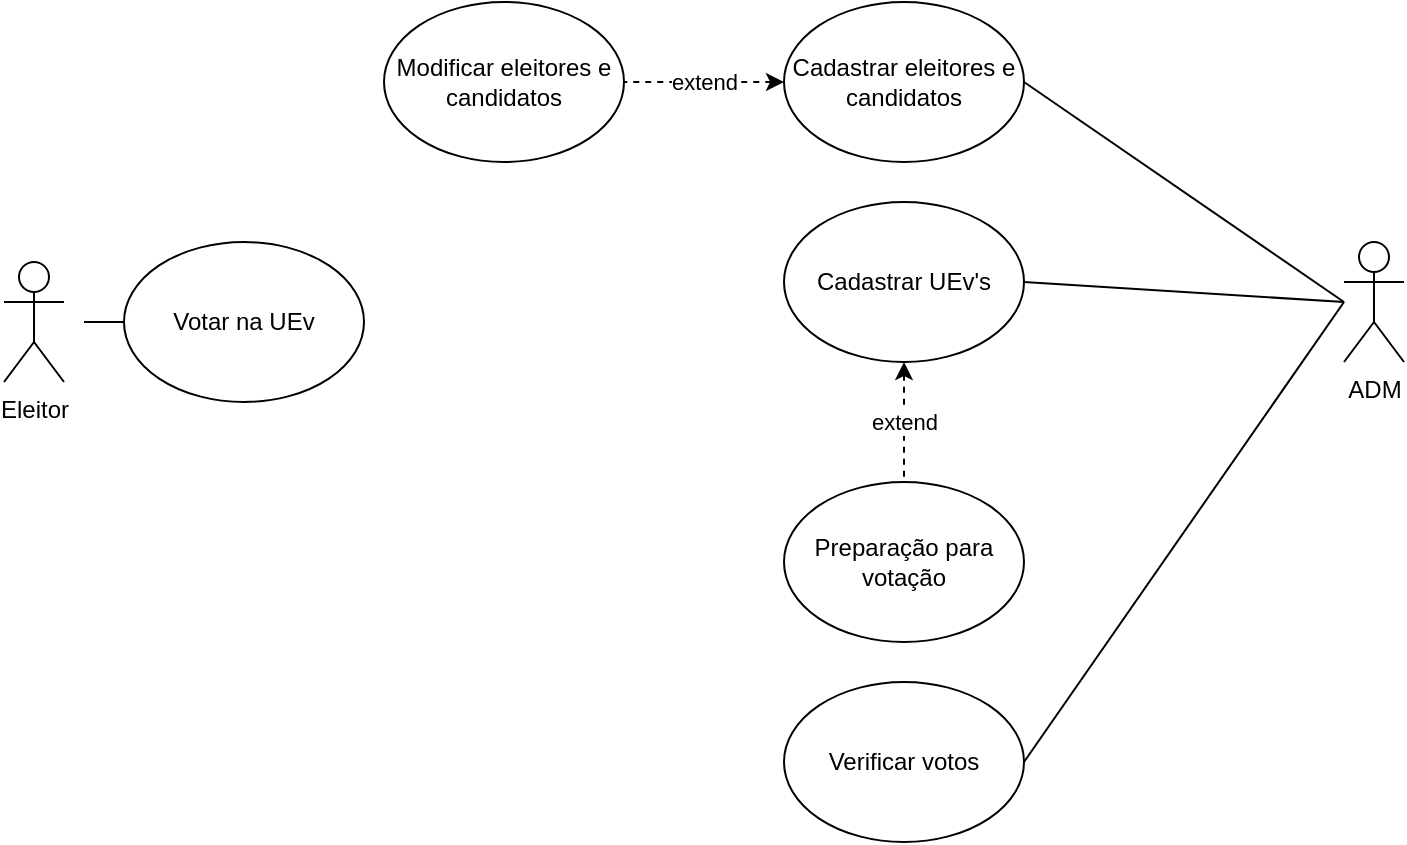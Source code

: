 <mxfile version="28.2.0">
  <diagram name="Página-1" id="bxQXKgfupipwRr2n24OV">
    <mxGraphModel dx="1869" dy="527" grid="1" gridSize="10" guides="1" tooltips="1" connect="1" arrows="1" fold="1" page="1" pageScale="1" pageWidth="827" pageHeight="1169" math="0" shadow="0">
      <root>
        <mxCell id="0" />
        <mxCell id="1" parent="0" />
        <mxCell id="68Ct0DMkDucu6nPEEXoF-1" value="Eleitor&lt;div&gt;&lt;br&gt;&lt;/div&gt;" style="shape=umlActor;verticalLabelPosition=bottom;verticalAlign=top;html=1;" vertex="1" parent="1">
          <mxGeometry x="-110" y="150" width="30" height="60" as="geometry" />
        </mxCell>
        <mxCell id="68Ct0DMkDucu6nPEEXoF-2" value="ADM" style="shape=umlActor;verticalLabelPosition=bottom;verticalAlign=top;html=1;" vertex="1" parent="1">
          <mxGeometry x="560" y="140" width="30" height="60" as="geometry" />
        </mxCell>
        <mxCell id="68Ct0DMkDucu6nPEEXoF-3" value="extend" style="edgeStyle=orthogonalEdgeStyle;rounded=0;orthogonalLoop=1;jettySize=auto;html=1;exitX=0;exitY=0.5;exitDx=0;exitDy=0;entryX=1;entryY=0.5;entryDx=0;entryDy=0;dashed=1;endArrow=none;endFill=0;startArrow=classic;startFill=1;" edge="1" parent="1" source="68Ct0DMkDucu6nPEEXoF-5" target="68Ct0DMkDucu6nPEEXoF-12">
          <mxGeometry relative="1" as="geometry" />
        </mxCell>
        <mxCell id="68Ct0DMkDucu6nPEEXoF-4" style="rounded=0;orthogonalLoop=1;jettySize=auto;html=1;exitX=1;exitY=0.5;exitDx=0;exitDy=0;endArrow=none;endFill=0;" edge="1" parent="1" source="68Ct0DMkDucu6nPEEXoF-5">
          <mxGeometry relative="1" as="geometry">
            <mxPoint x="560" y="170" as="targetPoint" />
          </mxGeometry>
        </mxCell>
        <mxCell id="68Ct0DMkDucu6nPEEXoF-5" value="Cadastrar eleitores e candidatos" style="ellipse;whiteSpace=wrap;html=1;" vertex="1" parent="1">
          <mxGeometry x="280" y="20" width="120" height="80" as="geometry" />
        </mxCell>
        <mxCell id="68Ct0DMkDucu6nPEEXoF-6" value="Votar na UEv" style="ellipse;whiteSpace=wrap;html=1;" vertex="1" parent="1">
          <mxGeometry x="-50" y="140" width="120" height="80" as="geometry" />
        </mxCell>
        <mxCell id="68Ct0DMkDucu6nPEEXoF-7" style="rounded=0;orthogonalLoop=1;jettySize=auto;html=1;exitX=1;exitY=0.5;exitDx=0;exitDy=0;endArrow=none;endFill=0;" edge="1" parent="1" source="68Ct0DMkDucu6nPEEXoF-9">
          <mxGeometry relative="1" as="geometry">
            <mxPoint x="560" y="170" as="targetPoint" />
          </mxGeometry>
        </mxCell>
        <mxCell id="68Ct0DMkDucu6nPEEXoF-8" value="extend" style="edgeStyle=orthogonalEdgeStyle;rounded=0;orthogonalLoop=1;jettySize=auto;html=1;exitX=0.5;exitY=1;exitDx=0;exitDy=0;entryX=0.5;entryY=0;entryDx=0;entryDy=0;startArrow=classic;startFill=1;endArrow=none;endFill=0;dashed=1;" edge="1" parent="1" source="68Ct0DMkDucu6nPEEXoF-9" target="68Ct0DMkDucu6nPEEXoF-17">
          <mxGeometry relative="1" as="geometry" />
        </mxCell>
        <mxCell id="68Ct0DMkDucu6nPEEXoF-9" value="Cadastrar UEv&#39;s" style="ellipse;whiteSpace=wrap;html=1;" vertex="1" parent="1">
          <mxGeometry x="280" y="120" width="120" height="80" as="geometry" />
        </mxCell>
        <mxCell id="68Ct0DMkDucu6nPEEXoF-10" style="rounded=0;orthogonalLoop=1;jettySize=auto;html=1;exitX=1;exitY=0.5;exitDx=0;exitDy=0;endArrow=none;endFill=0;" edge="1" parent="1" source="68Ct0DMkDucu6nPEEXoF-11">
          <mxGeometry relative="1" as="geometry">
            <mxPoint x="560" y="170" as="targetPoint" />
          </mxGeometry>
        </mxCell>
        <mxCell id="68Ct0DMkDucu6nPEEXoF-11" value="Verificar votos" style="ellipse;whiteSpace=wrap;html=1;" vertex="1" parent="1">
          <mxGeometry x="280" y="360" width="120" height="80" as="geometry" />
        </mxCell>
        <mxCell id="68Ct0DMkDucu6nPEEXoF-12" value="Modificar eleitores e candidatos" style="ellipse;whiteSpace=wrap;html=1;" vertex="1" parent="1">
          <mxGeometry x="80" y="20" width="120" height="80" as="geometry" />
        </mxCell>
        <mxCell id="68Ct0DMkDucu6nPEEXoF-13" style="edgeStyle=orthogonalEdgeStyle;rounded=0;orthogonalLoop=1;jettySize=auto;html=1;exitX=0;exitY=0.5;exitDx=0;exitDy=0;endArrow=none;endFill=0;" edge="1" parent="1">
          <mxGeometry relative="1" as="geometry">
            <mxPoint x="-70" y="180.308" as="targetPoint" />
            <mxPoint x="-50" y="180" as="sourcePoint" />
          </mxGeometry>
        </mxCell>
        <mxCell id="68Ct0DMkDucu6nPEEXoF-17" value="Preparação para votação" style="ellipse;whiteSpace=wrap;html=1;" vertex="1" parent="1">
          <mxGeometry x="280" y="260" width="120" height="80" as="geometry" />
        </mxCell>
      </root>
    </mxGraphModel>
  </diagram>
</mxfile>
